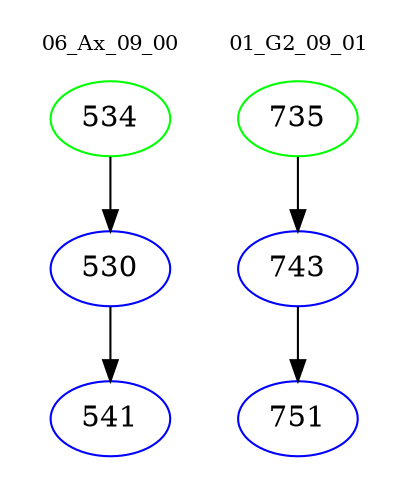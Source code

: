 digraph{
subgraph cluster_0 {
color = white
label = "06_Ax_09_00";
fontsize=10;
T0_534 [label="534", color="green"]
T0_534 -> T0_530 [color="black"]
T0_530 [label="530", color="blue"]
T0_530 -> T0_541 [color="black"]
T0_541 [label="541", color="blue"]
}
subgraph cluster_1 {
color = white
label = "01_G2_09_01";
fontsize=10;
T1_735 [label="735", color="green"]
T1_735 -> T1_743 [color="black"]
T1_743 [label="743", color="blue"]
T1_743 -> T1_751 [color="black"]
T1_751 [label="751", color="blue"]
}
}
